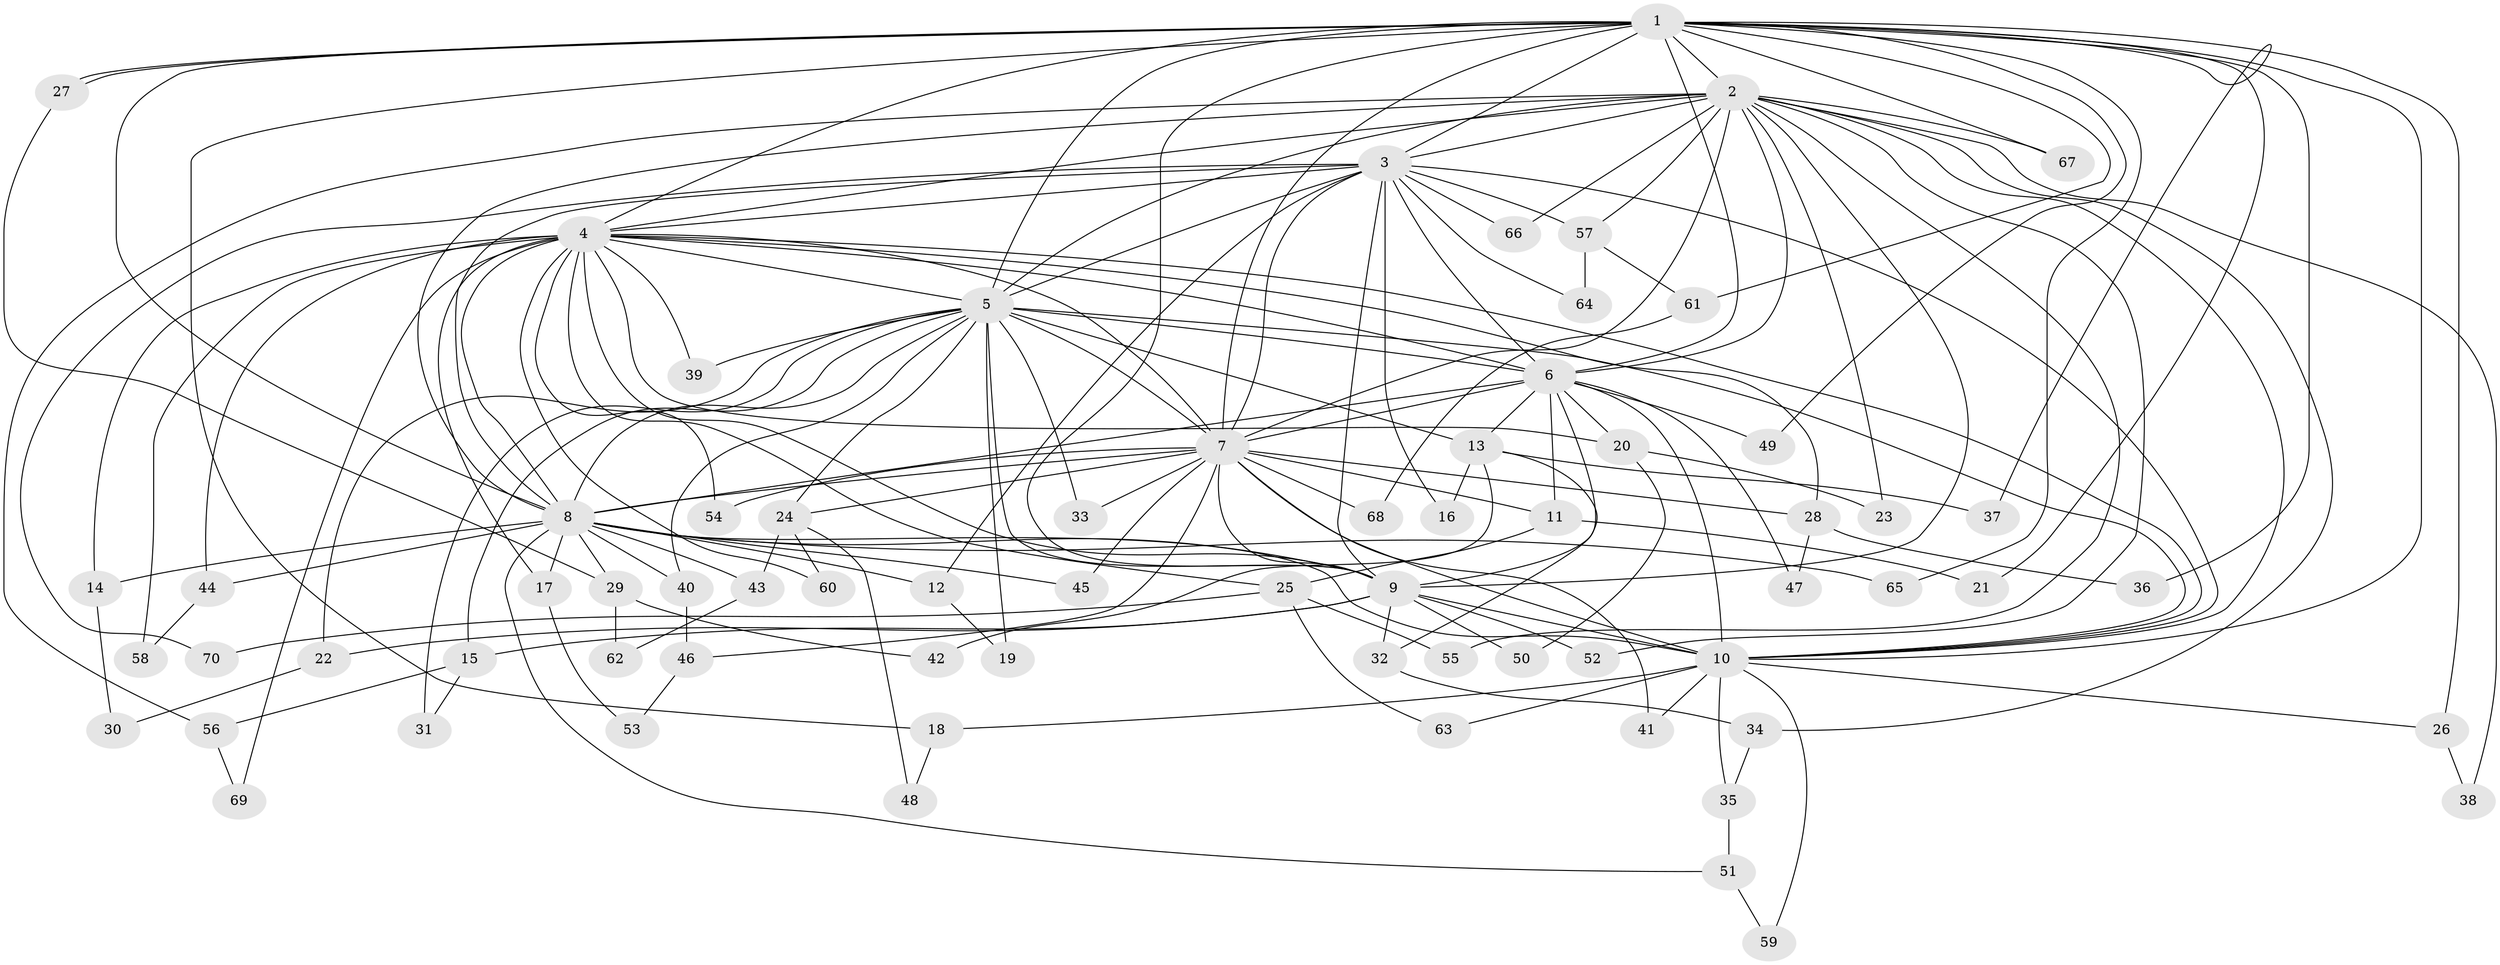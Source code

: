 // coarse degree distribution, {17: 0.02857142857142857, 3: 0.34285714285714286, 4: 0.17142857142857143, 6: 0.02857142857142857, 15: 0.05714285714285714, 14: 0.05714285714285714, 2: 0.11428571428571428, 13: 0.08571428571428572, 16: 0.05714285714285714, 5: 0.05714285714285714}
// Generated by graph-tools (version 1.1) at 2025/36/03/04/25 23:36:21]
// undirected, 70 vertices, 165 edges
graph export_dot {
  node [color=gray90,style=filled];
  1;
  2;
  3;
  4;
  5;
  6;
  7;
  8;
  9;
  10;
  11;
  12;
  13;
  14;
  15;
  16;
  17;
  18;
  19;
  20;
  21;
  22;
  23;
  24;
  25;
  26;
  27;
  28;
  29;
  30;
  31;
  32;
  33;
  34;
  35;
  36;
  37;
  38;
  39;
  40;
  41;
  42;
  43;
  44;
  45;
  46;
  47;
  48;
  49;
  50;
  51;
  52;
  53;
  54;
  55;
  56;
  57;
  58;
  59;
  60;
  61;
  62;
  63;
  64;
  65;
  66;
  67;
  68;
  69;
  70;
  1 -- 2;
  1 -- 3;
  1 -- 4;
  1 -- 5;
  1 -- 6;
  1 -- 7;
  1 -- 8;
  1 -- 9;
  1 -- 10;
  1 -- 18;
  1 -- 21;
  1 -- 26;
  1 -- 27;
  1 -- 27;
  1 -- 36;
  1 -- 37;
  1 -- 49;
  1 -- 61;
  1 -- 65;
  1 -- 67;
  2 -- 3;
  2 -- 4;
  2 -- 5;
  2 -- 6;
  2 -- 7;
  2 -- 8;
  2 -- 9;
  2 -- 10;
  2 -- 23;
  2 -- 34;
  2 -- 38;
  2 -- 52;
  2 -- 55;
  2 -- 56;
  2 -- 57;
  2 -- 66;
  2 -- 67;
  3 -- 4;
  3 -- 5;
  3 -- 6;
  3 -- 7;
  3 -- 8;
  3 -- 9;
  3 -- 10;
  3 -- 12;
  3 -- 16;
  3 -- 57;
  3 -- 64;
  3 -- 66;
  3 -- 70;
  4 -- 5;
  4 -- 6;
  4 -- 7;
  4 -- 8;
  4 -- 9;
  4 -- 10;
  4 -- 14;
  4 -- 17;
  4 -- 20;
  4 -- 25;
  4 -- 28;
  4 -- 39;
  4 -- 44;
  4 -- 54;
  4 -- 58;
  4 -- 60;
  4 -- 69;
  5 -- 6;
  5 -- 7;
  5 -- 8;
  5 -- 9;
  5 -- 10;
  5 -- 13;
  5 -- 15;
  5 -- 19;
  5 -- 22;
  5 -- 24;
  5 -- 31;
  5 -- 33;
  5 -- 39;
  5 -- 40;
  6 -- 7;
  6 -- 8;
  6 -- 9;
  6 -- 10;
  6 -- 11;
  6 -- 13;
  6 -- 20;
  6 -- 47;
  6 -- 49;
  7 -- 8;
  7 -- 9;
  7 -- 10;
  7 -- 11;
  7 -- 24;
  7 -- 28;
  7 -- 33;
  7 -- 41;
  7 -- 45;
  7 -- 46;
  7 -- 54;
  7 -- 68;
  8 -- 9;
  8 -- 10;
  8 -- 12;
  8 -- 14;
  8 -- 17;
  8 -- 29;
  8 -- 40;
  8 -- 43;
  8 -- 44;
  8 -- 45;
  8 -- 51;
  8 -- 65;
  9 -- 10;
  9 -- 15;
  9 -- 22;
  9 -- 32;
  9 -- 50;
  9 -- 52;
  10 -- 18;
  10 -- 26;
  10 -- 35;
  10 -- 41;
  10 -- 59;
  10 -- 63;
  11 -- 21;
  11 -- 25;
  12 -- 19;
  13 -- 16;
  13 -- 32;
  13 -- 37;
  13 -- 42;
  14 -- 30;
  15 -- 31;
  15 -- 56;
  17 -- 53;
  18 -- 48;
  20 -- 23;
  20 -- 50;
  22 -- 30;
  24 -- 43;
  24 -- 48;
  24 -- 60;
  25 -- 55;
  25 -- 63;
  25 -- 70;
  26 -- 38;
  27 -- 29;
  28 -- 36;
  28 -- 47;
  29 -- 42;
  29 -- 62;
  32 -- 34;
  34 -- 35;
  35 -- 51;
  40 -- 46;
  43 -- 62;
  44 -- 58;
  46 -- 53;
  51 -- 59;
  56 -- 69;
  57 -- 61;
  57 -- 64;
  61 -- 68;
}

